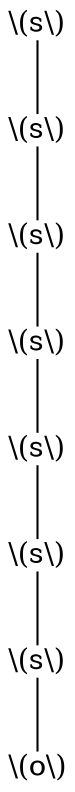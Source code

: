 graph {
	0 [label="\\(s\\)" shape=plain]
	1 [label="\\(s\\)" shape=plain]
	0 -- 1
	2 [label="\\(s\\)" shape=plain]
	1 -- 2
	3 [label="\\(s\\)" shape=plain]
	2 -- 3
	4 [label="\\(s\\)" shape=plain]
	3 -- 4
	5 [label="\\(s\\)" shape=plain]
	4 -- 5
	6 [label="\\(s\\)" shape=plain]
	5 -- 6
	7 [label="\\(o\\)" shape=plain]
	6 -- 7
}
